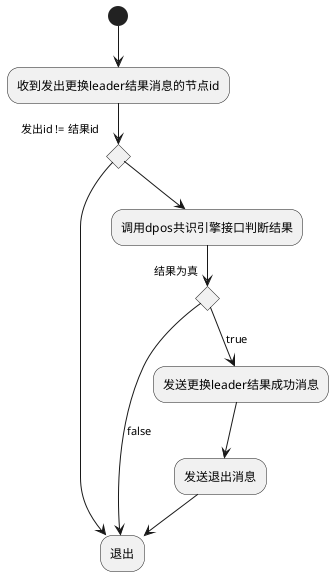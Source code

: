 @startuml
(*) --> 收到发出更换leader结果消息的节点id
if 发出id != 结果id then
    -->退出
else
    -->调用dpos共识引擎接口判断结果
    if 结果为真 then
        --> [false] 退出
    else 
        --> [true] 发送更换leader结果成功消息
        --> 发送退出消息
        --> 退出
    endif
endif
@enduml